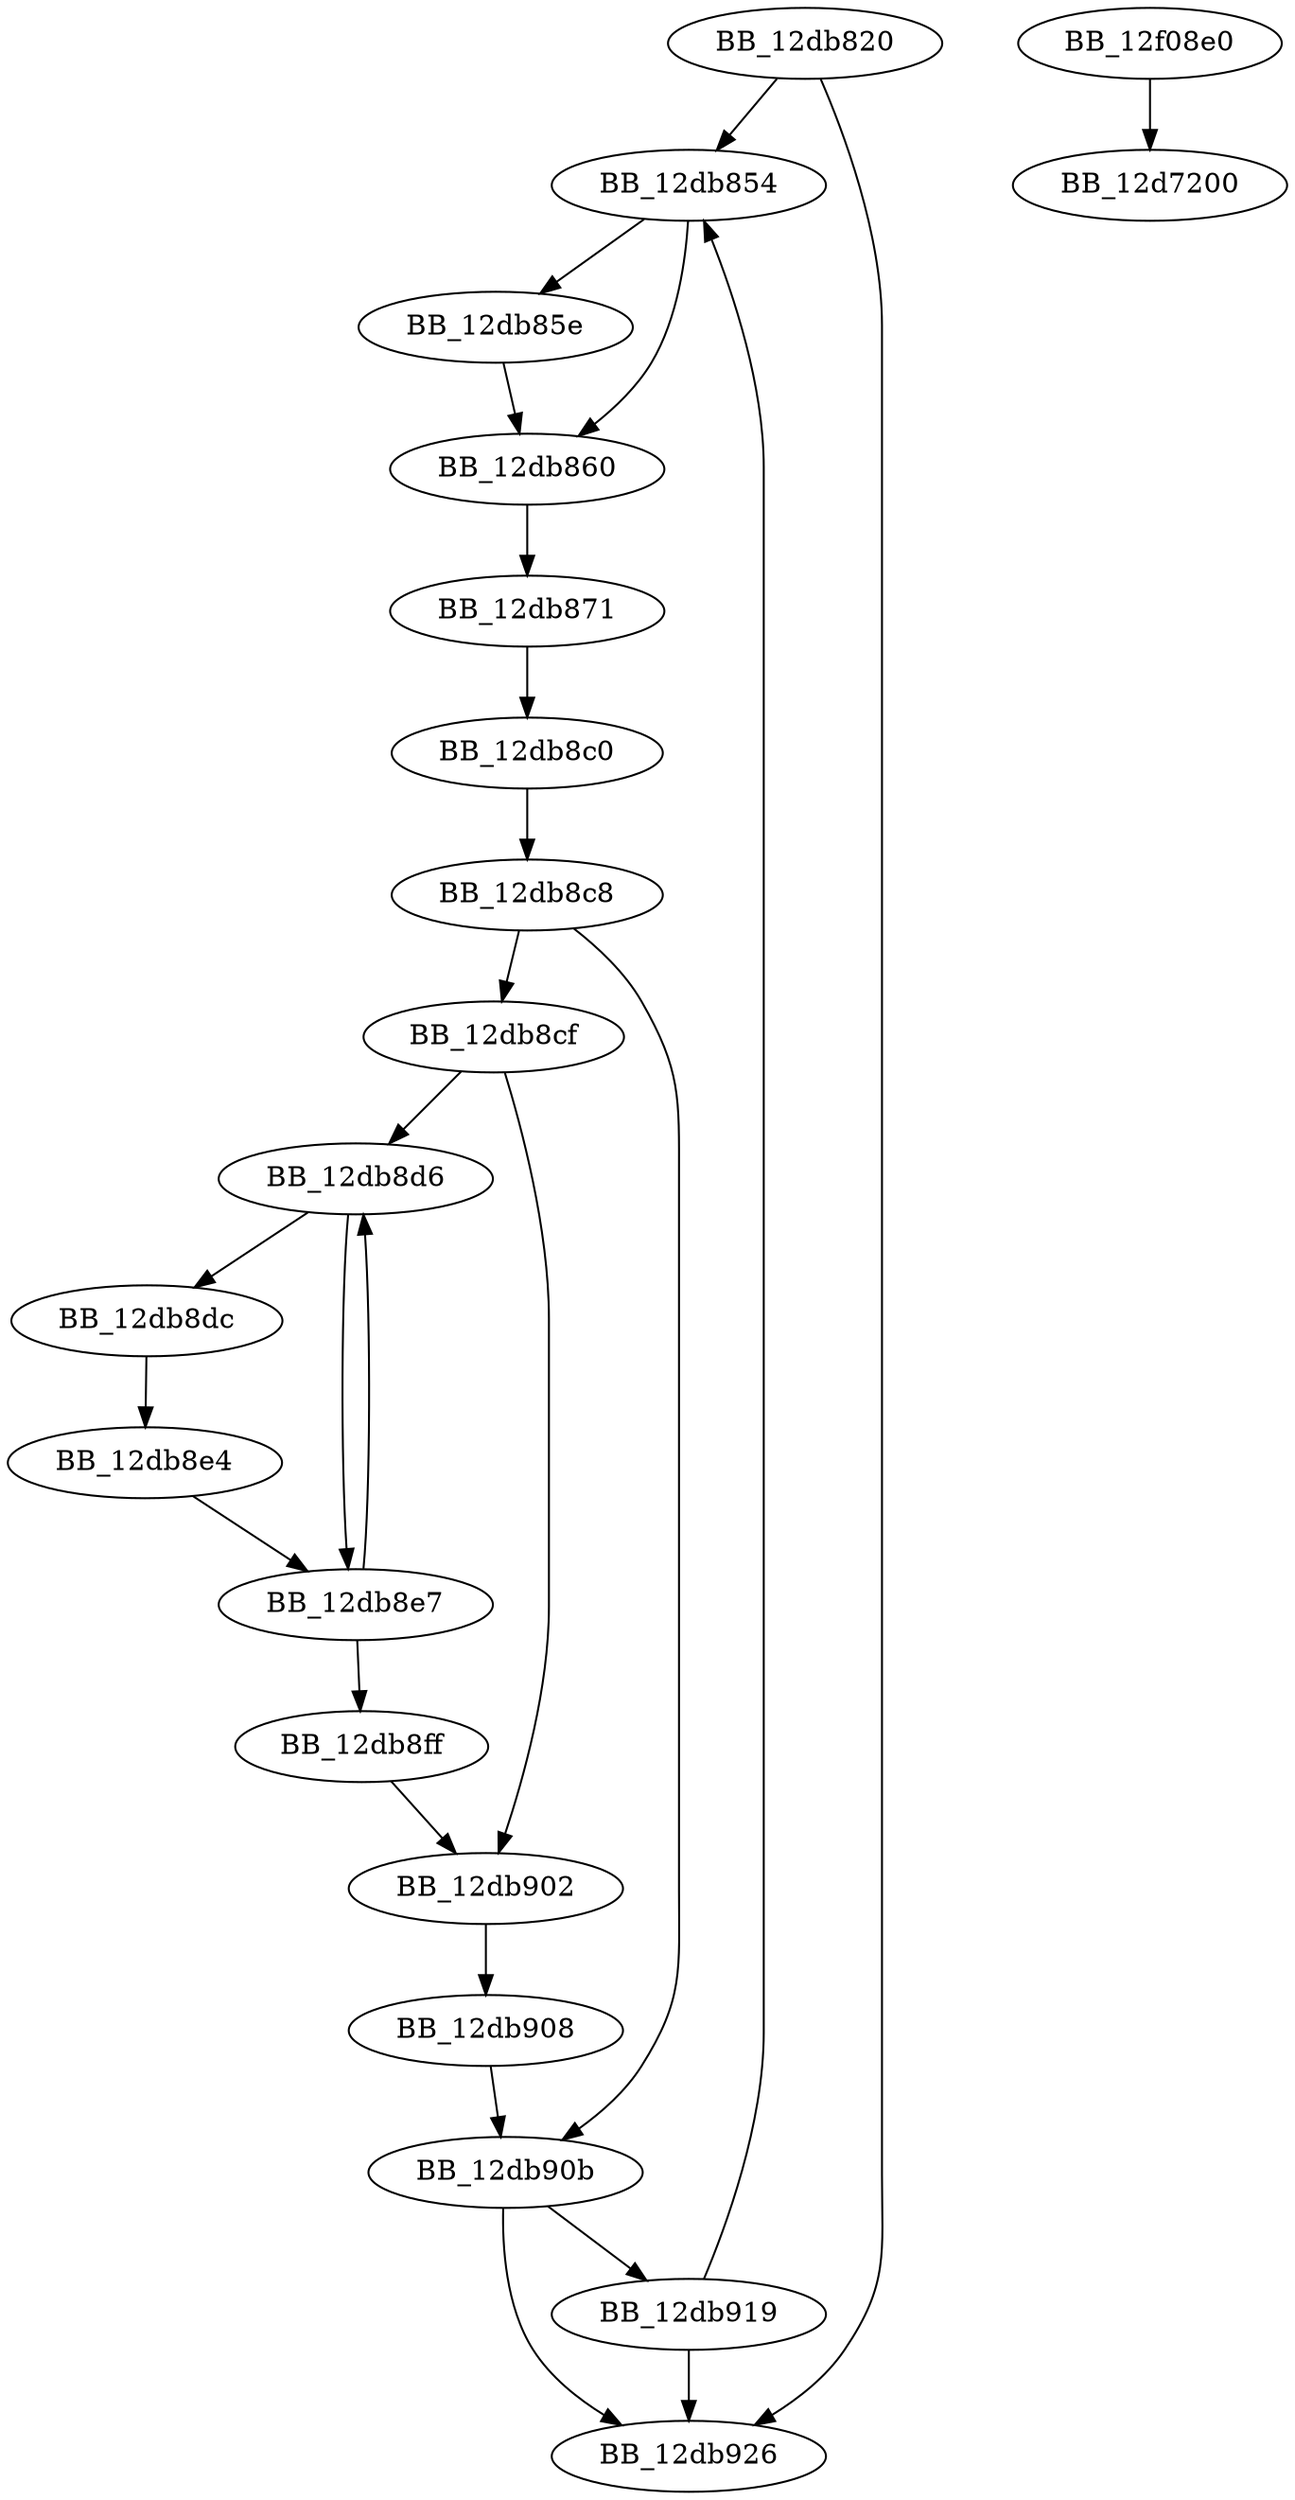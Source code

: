 DiGraph sub_12DB820{
BB_12db820->BB_12db854
BB_12db820->BB_12db926
BB_12db854->BB_12db85e
BB_12db854->BB_12db860
BB_12db85e->BB_12db860
BB_12db860->BB_12db871
BB_12db871->BB_12db8c0
BB_12db8c0->BB_12db8c8
BB_12db8c8->BB_12db8cf
BB_12db8c8->BB_12db90b
BB_12db8cf->BB_12db8d6
BB_12db8cf->BB_12db902
BB_12db8d6->BB_12db8dc
BB_12db8d6->BB_12db8e7
BB_12db8dc->BB_12db8e4
BB_12db8e4->BB_12db8e7
BB_12db8e7->BB_12db8d6
BB_12db8e7->BB_12db8ff
BB_12db8ff->BB_12db902
BB_12db902->BB_12db908
BB_12db908->BB_12db90b
BB_12db90b->BB_12db919
BB_12db90b->BB_12db926
BB_12db919->BB_12db854
BB_12db919->BB_12db926
BB_12f08e0->BB_12d7200
}
